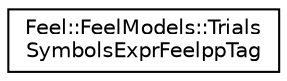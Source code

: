 digraph "Graphical Class Hierarchy"
{
 // LATEX_PDF_SIZE
  edge [fontname="Helvetica",fontsize="10",labelfontname="Helvetica",labelfontsize="10"];
  node [fontname="Helvetica",fontsize="10",shape=record];
  rankdir="LR";
  Node0 [label="Feel::FeelModels::Trials\lSymbolsExprFeelppTag",height=0.2,width=0.4,color="black", fillcolor="white", style="filled",URL="$structFeel_1_1FeelModels_1_1TrialsSymbolsExprFeelppTag.html",tooltip=" "];
}
